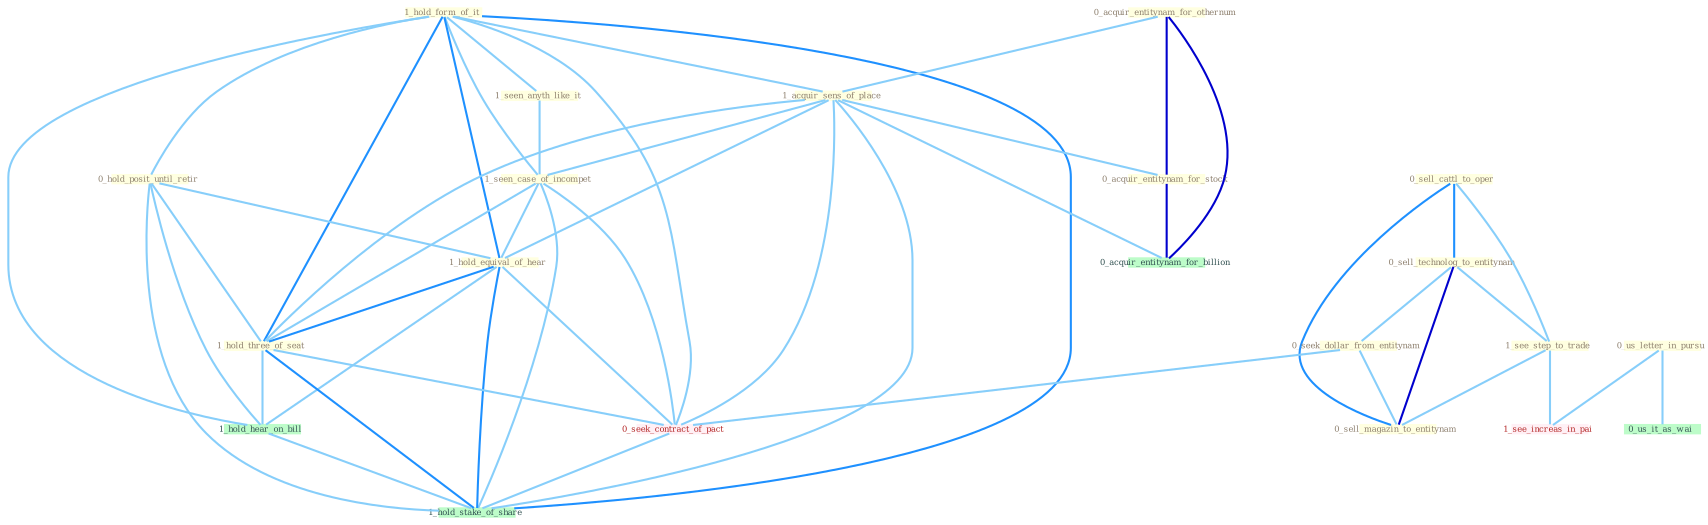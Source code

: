 Graph G{ 
    node
    [shape=polygon,style=filled,width=.5,height=.06,color="#BDFCC9",fixedsize=true,fontsize=4,
    fontcolor="#2f4f4f"];
    {node
    [color="#ffffe0", fontcolor="#8b7d6b"] "1_hold_form_of_it " "0_sell_cattl_to_oper " "1_seen_anyth_like_it " "0_hold_posit_until_retir " "0_acquir_entitynam_for_othernum " "1_acquir_sens_of_place " "1_seen_case_of_incompet " "0_sell_technolog_to_entitynam " "1_hold_equival_of_hear " "0_us_letter_in_pursu " "0_seek_dollar_from_entitynam " "1_see_step_to_trade " "0_sell_magazin_to_entitynam " "0_acquir_entitynam_for_stock " "1_hold_three_of_seat "}
{node [color="#fff0f5", fontcolor="#b22222"] "0_seek_contract_of_pact " "1_see_increas_in_pai "}
edge [color="#B0E2FF"];

	"1_hold_form_of_it " -- "1_seen_anyth_like_it " [w="1", color="#87cefa" ];
	"1_hold_form_of_it " -- "0_hold_posit_until_retir " [w="1", color="#87cefa" ];
	"1_hold_form_of_it " -- "1_acquir_sens_of_place " [w="1", color="#87cefa" ];
	"1_hold_form_of_it " -- "1_seen_case_of_incompet " [w="1", color="#87cefa" ];
	"1_hold_form_of_it " -- "1_hold_equival_of_hear " [w="2", color="#1e90ff" , len=0.8];
	"1_hold_form_of_it " -- "1_hold_three_of_seat " [w="2", color="#1e90ff" , len=0.8];
	"1_hold_form_of_it " -- "0_seek_contract_of_pact " [w="1", color="#87cefa" ];
	"1_hold_form_of_it " -- "1_hold_hear_on_bill " [w="1", color="#87cefa" ];
	"1_hold_form_of_it " -- "1_hold_stake_of_share " [w="2", color="#1e90ff" , len=0.8];
	"0_sell_cattl_to_oper " -- "0_sell_technolog_to_entitynam " [w="2", color="#1e90ff" , len=0.8];
	"0_sell_cattl_to_oper " -- "1_see_step_to_trade " [w="1", color="#87cefa" ];
	"0_sell_cattl_to_oper " -- "0_sell_magazin_to_entitynam " [w="2", color="#1e90ff" , len=0.8];
	"1_seen_anyth_like_it " -- "1_seen_case_of_incompet " [w="1", color="#87cefa" ];
	"0_hold_posit_until_retir " -- "1_hold_equival_of_hear " [w="1", color="#87cefa" ];
	"0_hold_posit_until_retir " -- "1_hold_three_of_seat " [w="1", color="#87cefa" ];
	"0_hold_posit_until_retir " -- "1_hold_hear_on_bill " [w="1", color="#87cefa" ];
	"0_hold_posit_until_retir " -- "1_hold_stake_of_share " [w="1", color="#87cefa" ];
	"0_acquir_entitynam_for_othernum " -- "1_acquir_sens_of_place " [w="1", color="#87cefa" ];
	"0_acquir_entitynam_for_othernum " -- "0_acquir_entitynam_for_stock " [w="3", color="#0000cd" , len=0.6];
	"0_acquir_entitynam_for_othernum " -- "0_acquir_entitynam_for_billion " [w="3", color="#0000cd" , len=0.6];
	"1_acquir_sens_of_place " -- "1_seen_case_of_incompet " [w="1", color="#87cefa" ];
	"1_acquir_sens_of_place " -- "1_hold_equival_of_hear " [w="1", color="#87cefa" ];
	"1_acquir_sens_of_place " -- "0_acquir_entitynam_for_stock " [w="1", color="#87cefa" ];
	"1_acquir_sens_of_place " -- "1_hold_three_of_seat " [w="1", color="#87cefa" ];
	"1_acquir_sens_of_place " -- "0_seek_contract_of_pact " [w="1", color="#87cefa" ];
	"1_acquir_sens_of_place " -- "0_acquir_entitynam_for_billion " [w="1", color="#87cefa" ];
	"1_acquir_sens_of_place " -- "1_hold_stake_of_share " [w="1", color="#87cefa" ];
	"1_seen_case_of_incompet " -- "1_hold_equival_of_hear " [w="1", color="#87cefa" ];
	"1_seen_case_of_incompet " -- "1_hold_three_of_seat " [w="1", color="#87cefa" ];
	"1_seen_case_of_incompet " -- "0_seek_contract_of_pact " [w="1", color="#87cefa" ];
	"1_seen_case_of_incompet " -- "1_hold_stake_of_share " [w="1", color="#87cefa" ];
	"0_sell_technolog_to_entitynam " -- "0_seek_dollar_from_entitynam " [w="1", color="#87cefa" ];
	"0_sell_technolog_to_entitynam " -- "1_see_step_to_trade " [w="1", color="#87cefa" ];
	"0_sell_technolog_to_entitynam " -- "0_sell_magazin_to_entitynam " [w="3", color="#0000cd" , len=0.6];
	"1_hold_equival_of_hear " -- "1_hold_three_of_seat " [w="2", color="#1e90ff" , len=0.8];
	"1_hold_equival_of_hear " -- "0_seek_contract_of_pact " [w="1", color="#87cefa" ];
	"1_hold_equival_of_hear " -- "1_hold_hear_on_bill " [w="1", color="#87cefa" ];
	"1_hold_equival_of_hear " -- "1_hold_stake_of_share " [w="2", color="#1e90ff" , len=0.8];
	"0_us_letter_in_pursu " -- "0_us_it_as_wai " [w="1", color="#87cefa" ];
	"0_us_letter_in_pursu " -- "1_see_increas_in_pai " [w="1", color="#87cefa" ];
	"0_seek_dollar_from_entitynam " -- "0_sell_magazin_to_entitynam " [w="1", color="#87cefa" ];
	"0_seek_dollar_from_entitynam " -- "0_seek_contract_of_pact " [w="1", color="#87cefa" ];
	"1_see_step_to_trade " -- "0_sell_magazin_to_entitynam " [w="1", color="#87cefa" ];
	"1_see_step_to_trade " -- "1_see_increas_in_pai " [w="1", color="#87cefa" ];
	"0_acquir_entitynam_for_stock " -- "0_acquir_entitynam_for_billion " [w="3", color="#0000cd" , len=0.6];
	"1_hold_three_of_seat " -- "0_seek_contract_of_pact " [w="1", color="#87cefa" ];
	"1_hold_three_of_seat " -- "1_hold_hear_on_bill " [w="1", color="#87cefa" ];
	"1_hold_three_of_seat " -- "1_hold_stake_of_share " [w="2", color="#1e90ff" , len=0.8];
	"0_seek_contract_of_pact " -- "1_hold_stake_of_share " [w="1", color="#87cefa" ];
	"1_hold_hear_on_bill " -- "1_hold_stake_of_share " [w="1", color="#87cefa" ];
}